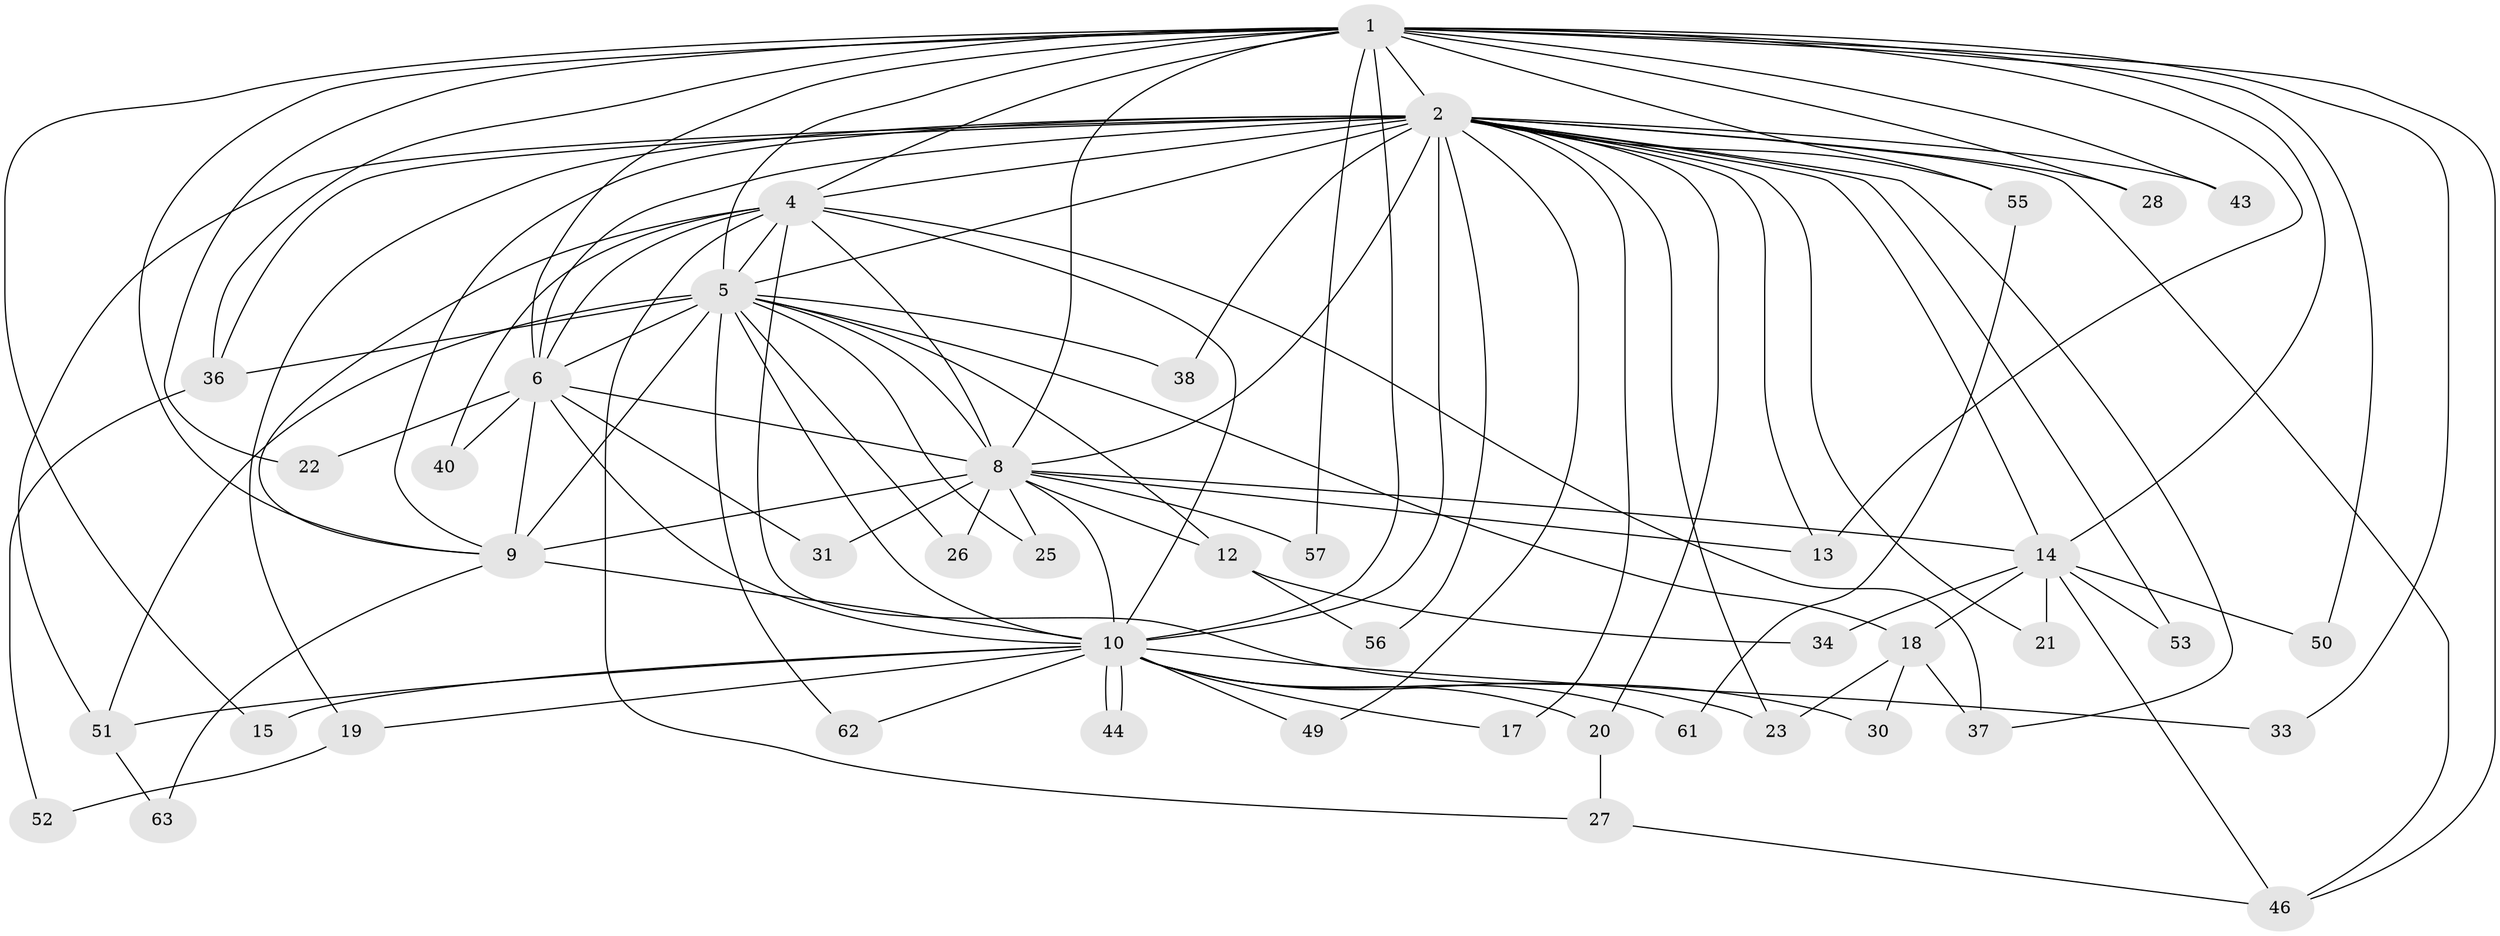 // Generated by graph-tools (version 1.1) at 2025/51/02/27/25 19:51:42]
// undirected, 45 vertices, 110 edges
graph export_dot {
graph [start="1"]
  node [color=gray90,style=filled];
  1 [super="+48"];
  2 [super="+3"];
  4 [super="+11"];
  5 [super="+32"];
  6 [super="+7"];
  8 [super="+29"];
  9 [super="+58"];
  10 [super="+35"];
  12;
  13 [super="+59"];
  14 [super="+16"];
  15;
  17 [super="+39"];
  18;
  19 [super="+42"];
  20;
  21 [super="+24"];
  22;
  23 [super="+45"];
  25;
  26;
  27;
  28;
  30;
  31;
  33;
  34;
  36 [super="+41"];
  37 [super="+47"];
  38;
  40;
  43;
  44;
  46 [super="+54"];
  49;
  50;
  51 [super="+60"];
  52;
  53;
  55;
  56;
  57;
  61;
  62;
  63;
  1 -- 2 [weight=2];
  1 -- 4;
  1 -- 5;
  1 -- 6 [weight=2];
  1 -- 8;
  1 -- 9;
  1 -- 10;
  1 -- 13;
  1 -- 15;
  1 -- 22;
  1 -- 28;
  1 -- 33;
  1 -- 36;
  1 -- 43;
  1 -- 50;
  1 -- 55;
  1 -- 57;
  1 -- 46;
  1 -- 14;
  2 -- 4 [weight=2];
  2 -- 5 [weight=2];
  2 -- 6 [weight=4];
  2 -- 8 [weight=2];
  2 -- 9 [weight=2];
  2 -- 10 [weight=3];
  2 -- 13;
  2 -- 21;
  2 -- 28;
  2 -- 43;
  2 -- 46;
  2 -- 53;
  2 -- 55;
  2 -- 56;
  2 -- 14;
  2 -- 17 [weight=2];
  2 -- 19 [weight=2];
  2 -- 20;
  2 -- 38;
  2 -- 49;
  2 -- 51;
  2 -- 23;
  2 -- 36;
  2 -- 37;
  4 -- 5 [weight=2];
  4 -- 6 [weight=2];
  4 -- 8 [weight=2];
  4 -- 9;
  4 -- 10;
  4 -- 27;
  4 -- 30;
  4 -- 37;
  4 -- 40;
  5 -- 6 [weight=2];
  5 -- 8;
  5 -- 9 [weight=2];
  5 -- 10;
  5 -- 12;
  5 -- 18;
  5 -- 25;
  5 -- 26;
  5 -- 36;
  5 -- 38;
  5 -- 51;
  5 -- 62;
  6 -- 8 [weight=2];
  6 -- 9 [weight=2];
  6 -- 10 [weight=2];
  6 -- 40;
  6 -- 22;
  6 -- 31;
  8 -- 9;
  8 -- 10 [weight=2];
  8 -- 12;
  8 -- 14;
  8 -- 25;
  8 -- 26;
  8 -- 31;
  8 -- 57;
  8 -- 13;
  9 -- 10;
  9 -- 63;
  10 -- 15;
  10 -- 17;
  10 -- 19;
  10 -- 20;
  10 -- 23;
  10 -- 33;
  10 -- 44;
  10 -- 44;
  10 -- 49;
  10 -- 61;
  10 -- 62;
  10 -- 51;
  12 -- 34;
  12 -- 56;
  14 -- 18;
  14 -- 34;
  14 -- 21 [weight=2];
  14 -- 50;
  14 -- 53;
  14 -- 46;
  18 -- 23;
  18 -- 30;
  18 -- 37;
  19 -- 52;
  20 -- 27;
  27 -- 46;
  36 -- 52;
  51 -- 63;
  55 -- 61;
}

